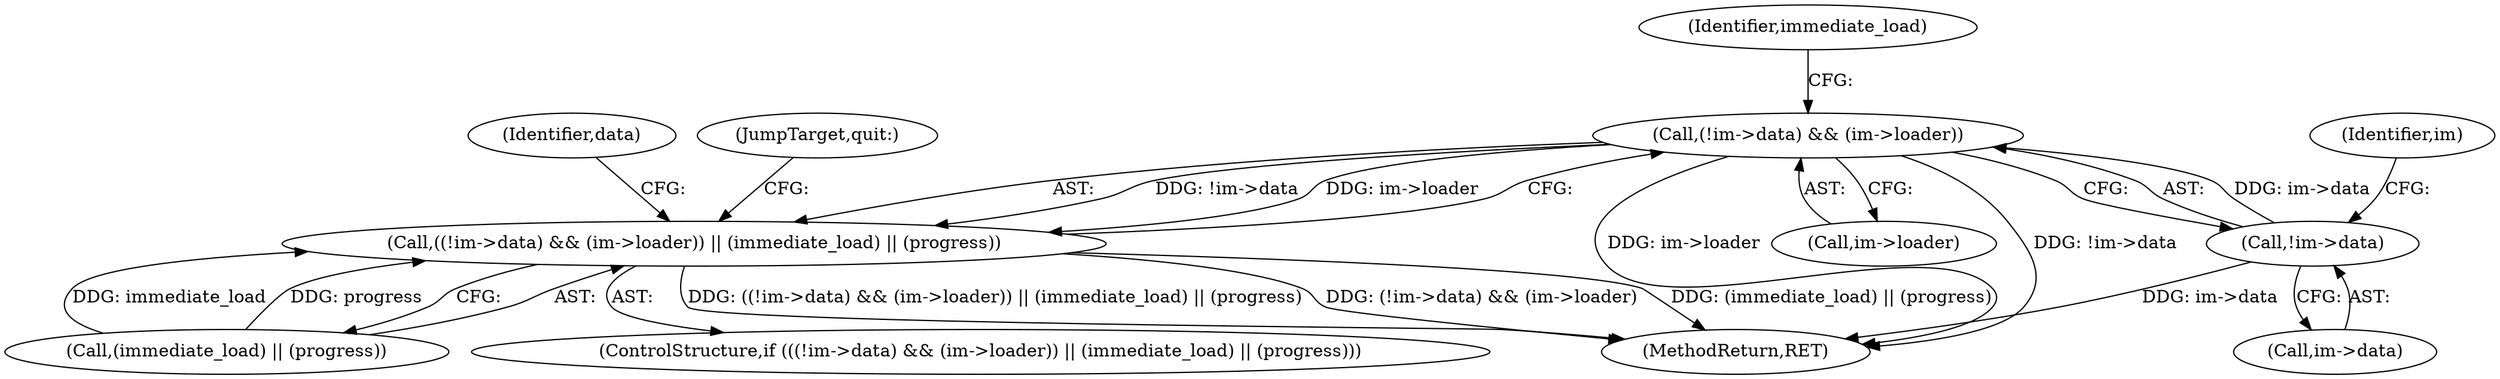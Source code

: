 digraph "0_enlightment_c21beaf1780cf3ca291735ae7d58a3dde63277a2@pointer" {
"1000381" [label="(Call,(!im->data) && (im->loader))"];
"1000382" [label="(Call,!im->data)"];
"1000380" [label="(Call,((!im->data) && (im->loader)) || (immediate_load) || (progress))"];
"1000383" [label="(Call,im->data)"];
"1000389" [label="(Call,(immediate_load) || (progress))"];
"1000395" [label="(Identifier,data)"];
"1000380" [label="(Call,((!im->data) && (im->loader)) || (immediate_load) || (progress))"];
"1000379" [label="(ControlStructure,if (((!im->data) && (im->loader)) || (immediate_load) || (progress)))"];
"1000381" [label="(Call,(!im->data) && (im->loader))"];
"1000382" [label="(Call,!im->data)"];
"1001750" [label="(MethodReturn,RET)"];
"1000390" [label="(Identifier,immediate_load)"];
"1000386" [label="(Call,im->loader)"];
"1000387" [label="(Identifier,im)"];
"1001745" [label="(JumpTarget,quit:)"];
"1000381" -> "1000380"  [label="AST: "];
"1000381" -> "1000382"  [label="CFG: "];
"1000381" -> "1000386"  [label="CFG: "];
"1000382" -> "1000381"  [label="AST: "];
"1000386" -> "1000381"  [label="AST: "];
"1000390" -> "1000381"  [label="CFG: "];
"1000380" -> "1000381"  [label="CFG: "];
"1000381" -> "1001750"  [label="DDG: !im->data"];
"1000381" -> "1001750"  [label="DDG: im->loader"];
"1000381" -> "1000380"  [label="DDG: !im->data"];
"1000381" -> "1000380"  [label="DDG: im->loader"];
"1000382" -> "1000381"  [label="DDG: im->data"];
"1000382" -> "1000383"  [label="CFG: "];
"1000383" -> "1000382"  [label="AST: "];
"1000387" -> "1000382"  [label="CFG: "];
"1000382" -> "1001750"  [label="DDG: im->data"];
"1000380" -> "1000379"  [label="AST: "];
"1000380" -> "1000389"  [label="CFG: "];
"1000389" -> "1000380"  [label="AST: "];
"1000395" -> "1000380"  [label="CFG: "];
"1001745" -> "1000380"  [label="CFG: "];
"1000380" -> "1001750"  [label="DDG: (immediate_load) || (progress)"];
"1000380" -> "1001750"  [label="DDG: ((!im->data) && (im->loader)) || (immediate_load) || (progress)"];
"1000380" -> "1001750"  [label="DDG: (!im->data) && (im->loader)"];
"1000389" -> "1000380"  [label="DDG: immediate_load"];
"1000389" -> "1000380"  [label="DDG: progress"];
}
